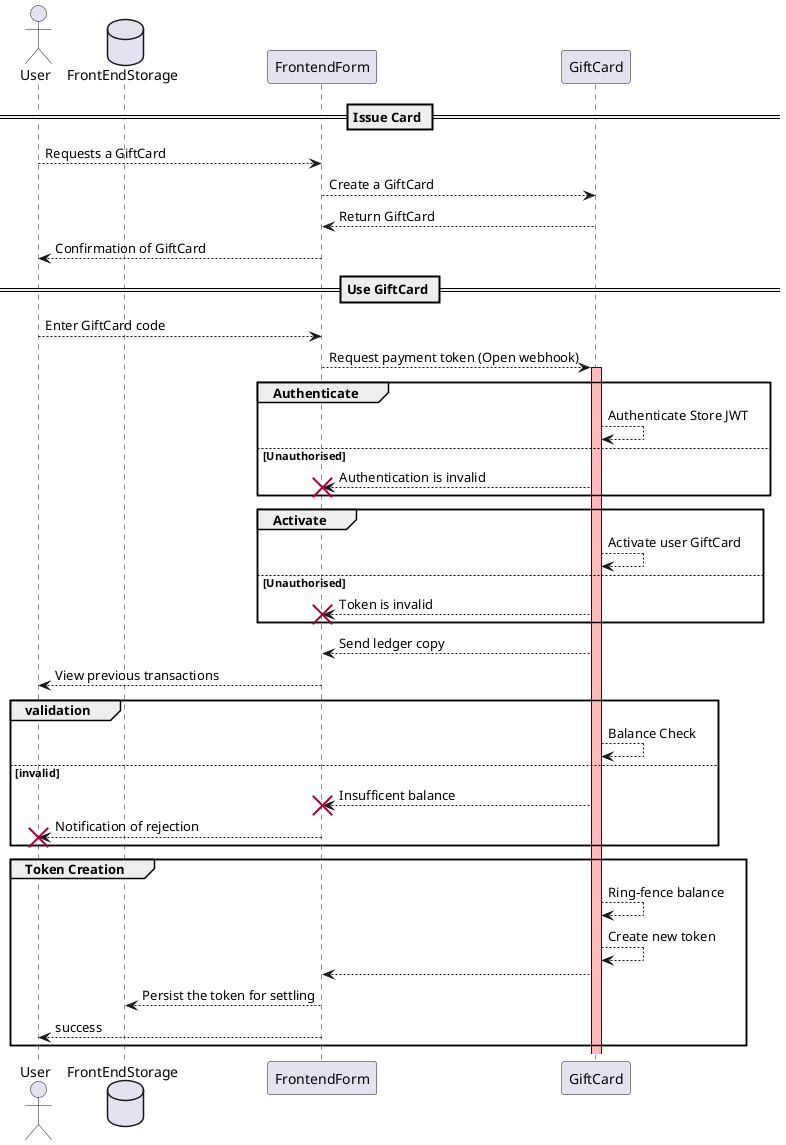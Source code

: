 @startuml

actor User
database FrontEndStorage

== Issue Card ==
User --> FrontendForm: Requests a GiftCard
FrontendForm --> GiftCard: Create a GiftCard
GiftCard --> FrontendForm: Return GiftCard
FrontendForm --> User: Confirmation of GiftCard

== Use GiftCard ==
User --> FrontendForm: Enter GiftCard code
FrontendForm --> GiftCard: Request payment token (Open webhook)
activate GiftCard #FFBBBB

group Authenticate
GiftCard --> GiftCard: Authenticate Store JWT
else Unauthorised
GiftCard --> FrontendForm !!: Authentication is invalid
end

group Activate
GiftCard --> GiftCard: Activate user GiftCard
else Unauthorised
GiftCard --> FrontendForm !!: Token is invalid
end

GiftCard --> FrontendForm: Send ledger copy
FrontendForm --> User: View previous transactions

group validation
GiftCard --> GiftCard: Balance Check
else invalid
GiftCard --> FrontendForm !!: Insufficent balance
FrontendForm --> User !!: Notification of rejection
end

group Token Creation
GiftCard --> GiftCard: Ring-fence balance
GiftCard --> GiftCard: Create new token
GiftCard --> FrontendForm

FrontendForm --> FrontEndStorage: Persist the token for settling
FrontendForm --> User: success
end

@enduml
